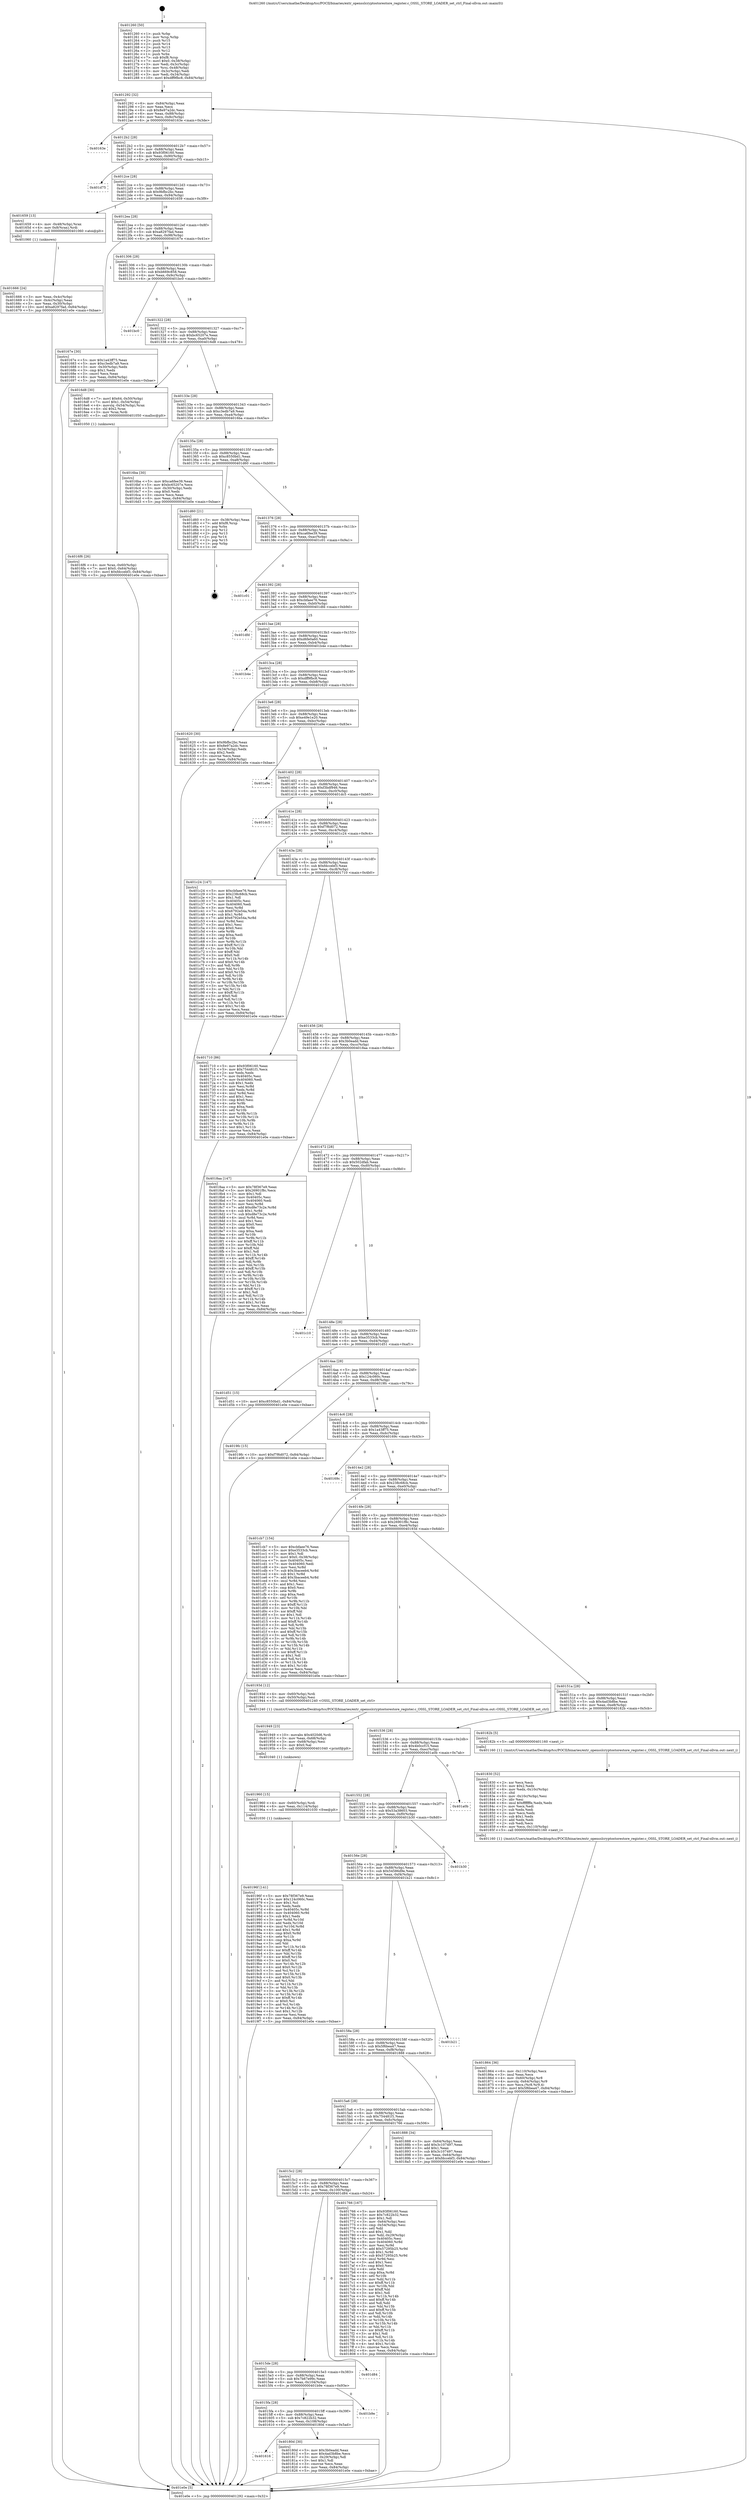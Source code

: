digraph "0x401260" {
  label = "0x401260 (/mnt/c/Users/mathe/Desktop/tcc/POCII/binaries/extr_opensslcryptostorestore_register.c_OSSL_STORE_LOADER_set_ctrl_Final-ollvm.out::main(0))"
  labelloc = "t"
  node[shape=record]

  Entry [label="",width=0.3,height=0.3,shape=circle,fillcolor=black,style=filled]
  "0x401292" [label="{
     0x401292 [32]\l
     | [instrs]\l
     &nbsp;&nbsp;0x401292 \<+6\>: mov -0x84(%rbp),%eax\l
     &nbsp;&nbsp;0x401298 \<+2\>: mov %eax,%ecx\l
     &nbsp;&nbsp;0x40129a \<+6\>: sub $0x8e97a2dc,%ecx\l
     &nbsp;&nbsp;0x4012a0 \<+6\>: mov %eax,-0x88(%rbp)\l
     &nbsp;&nbsp;0x4012a6 \<+6\>: mov %ecx,-0x8c(%rbp)\l
     &nbsp;&nbsp;0x4012ac \<+6\>: je 000000000040163e \<main+0x3de\>\l
  }"]
  "0x40163e" [label="{
     0x40163e\l
  }", style=dashed]
  "0x4012b2" [label="{
     0x4012b2 [28]\l
     | [instrs]\l
     &nbsp;&nbsp;0x4012b2 \<+5\>: jmp 00000000004012b7 \<main+0x57\>\l
     &nbsp;&nbsp;0x4012b7 \<+6\>: mov -0x88(%rbp),%eax\l
     &nbsp;&nbsp;0x4012bd \<+5\>: sub $0x93f06160,%eax\l
     &nbsp;&nbsp;0x4012c2 \<+6\>: mov %eax,-0x90(%rbp)\l
     &nbsp;&nbsp;0x4012c8 \<+6\>: je 0000000000401d75 \<main+0xb15\>\l
  }"]
  Exit [label="",width=0.3,height=0.3,shape=circle,fillcolor=black,style=filled,peripheries=2]
  "0x401d75" [label="{
     0x401d75\l
  }", style=dashed]
  "0x4012ce" [label="{
     0x4012ce [28]\l
     | [instrs]\l
     &nbsp;&nbsp;0x4012ce \<+5\>: jmp 00000000004012d3 \<main+0x73\>\l
     &nbsp;&nbsp;0x4012d3 \<+6\>: mov -0x88(%rbp),%eax\l
     &nbsp;&nbsp;0x4012d9 \<+5\>: sub $0x9bfbc2bc,%eax\l
     &nbsp;&nbsp;0x4012de \<+6\>: mov %eax,-0x94(%rbp)\l
     &nbsp;&nbsp;0x4012e4 \<+6\>: je 0000000000401659 \<main+0x3f9\>\l
  }"]
  "0x40196f" [label="{
     0x40196f [141]\l
     | [instrs]\l
     &nbsp;&nbsp;0x40196f \<+5\>: mov $0x78f367e9,%eax\l
     &nbsp;&nbsp;0x401974 \<+5\>: mov $0x124c060c,%esi\l
     &nbsp;&nbsp;0x401979 \<+2\>: mov $0x1,%cl\l
     &nbsp;&nbsp;0x40197b \<+2\>: xor %edx,%edx\l
     &nbsp;&nbsp;0x40197d \<+8\>: mov 0x40405c,%r8d\l
     &nbsp;&nbsp;0x401985 \<+8\>: mov 0x404060,%r9d\l
     &nbsp;&nbsp;0x40198d \<+3\>: sub $0x1,%edx\l
     &nbsp;&nbsp;0x401990 \<+3\>: mov %r8d,%r10d\l
     &nbsp;&nbsp;0x401993 \<+3\>: add %edx,%r10d\l
     &nbsp;&nbsp;0x401996 \<+4\>: imul %r10d,%r8d\l
     &nbsp;&nbsp;0x40199a \<+4\>: and $0x1,%r8d\l
     &nbsp;&nbsp;0x40199e \<+4\>: cmp $0x0,%r8d\l
     &nbsp;&nbsp;0x4019a2 \<+4\>: sete %r11b\l
     &nbsp;&nbsp;0x4019a6 \<+4\>: cmp $0xa,%r9d\l
     &nbsp;&nbsp;0x4019aa \<+3\>: setl %bl\l
     &nbsp;&nbsp;0x4019ad \<+3\>: mov %r11b,%r14b\l
     &nbsp;&nbsp;0x4019b0 \<+4\>: xor $0xff,%r14b\l
     &nbsp;&nbsp;0x4019b4 \<+3\>: mov %bl,%r15b\l
     &nbsp;&nbsp;0x4019b7 \<+4\>: xor $0xff,%r15b\l
     &nbsp;&nbsp;0x4019bb \<+3\>: xor $0x0,%cl\l
     &nbsp;&nbsp;0x4019be \<+3\>: mov %r14b,%r12b\l
     &nbsp;&nbsp;0x4019c1 \<+4\>: and $0x0,%r12b\l
     &nbsp;&nbsp;0x4019c5 \<+3\>: and %cl,%r11b\l
     &nbsp;&nbsp;0x4019c8 \<+3\>: mov %r15b,%r13b\l
     &nbsp;&nbsp;0x4019cb \<+4\>: and $0x0,%r13b\l
     &nbsp;&nbsp;0x4019cf \<+2\>: and %cl,%bl\l
     &nbsp;&nbsp;0x4019d1 \<+3\>: or %r11b,%r12b\l
     &nbsp;&nbsp;0x4019d4 \<+3\>: or %bl,%r13b\l
     &nbsp;&nbsp;0x4019d7 \<+3\>: xor %r13b,%r12b\l
     &nbsp;&nbsp;0x4019da \<+3\>: or %r15b,%r14b\l
     &nbsp;&nbsp;0x4019dd \<+4\>: xor $0xff,%r14b\l
     &nbsp;&nbsp;0x4019e1 \<+3\>: or $0x0,%cl\l
     &nbsp;&nbsp;0x4019e4 \<+3\>: and %cl,%r14b\l
     &nbsp;&nbsp;0x4019e7 \<+3\>: or %r14b,%r12b\l
     &nbsp;&nbsp;0x4019ea \<+4\>: test $0x1,%r12b\l
     &nbsp;&nbsp;0x4019ee \<+3\>: cmovne %esi,%eax\l
     &nbsp;&nbsp;0x4019f1 \<+6\>: mov %eax,-0x84(%rbp)\l
     &nbsp;&nbsp;0x4019f7 \<+5\>: jmp 0000000000401e0e \<main+0xbae\>\l
  }"]
  "0x401659" [label="{
     0x401659 [13]\l
     | [instrs]\l
     &nbsp;&nbsp;0x401659 \<+4\>: mov -0x48(%rbp),%rax\l
     &nbsp;&nbsp;0x40165d \<+4\>: mov 0x8(%rax),%rdi\l
     &nbsp;&nbsp;0x401661 \<+5\>: call 0000000000401060 \<atoi@plt\>\l
     | [calls]\l
     &nbsp;&nbsp;0x401060 \{1\} (unknown)\l
  }"]
  "0x4012ea" [label="{
     0x4012ea [28]\l
     | [instrs]\l
     &nbsp;&nbsp;0x4012ea \<+5\>: jmp 00000000004012ef \<main+0x8f\>\l
     &nbsp;&nbsp;0x4012ef \<+6\>: mov -0x88(%rbp),%eax\l
     &nbsp;&nbsp;0x4012f5 \<+5\>: sub $0xa8297fad,%eax\l
     &nbsp;&nbsp;0x4012fa \<+6\>: mov %eax,-0x98(%rbp)\l
     &nbsp;&nbsp;0x401300 \<+6\>: je 000000000040167e \<main+0x41e\>\l
  }"]
  "0x401960" [label="{
     0x401960 [15]\l
     | [instrs]\l
     &nbsp;&nbsp;0x401960 \<+4\>: mov -0x60(%rbp),%rdi\l
     &nbsp;&nbsp;0x401964 \<+6\>: mov %eax,-0x114(%rbp)\l
     &nbsp;&nbsp;0x40196a \<+5\>: call 0000000000401030 \<free@plt\>\l
     | [calls]\l
     &nbsp;&nbsp;0x401030 \{1\} (unknown)\l
  }"]
  "0x40167e" [label="{
     0x40167e [30]\l
     | [instrs]\l
     &nbsp;&nbsp;0x40167e \<+5\>: mov $0x1a43ff75,%eax\l
     &nbsp;&nbsp;0x401683 \<+5\>: mov $0xc3edb7a9,%ecx\l
     &nbsp;&nbsp;0x401688 \<+3\>: mov -0x30(%rbp),%edx\l
     &nbsp;&nbsp;0x40168b \<+3\>: cmp $0x1,%edx\l
     &nbsp;&nbsp;0x40168e \<+3\>: cmovl %ecx,%eax\l
     &nbsp;&nbsp;0x401691 \<+6\>: mov %eax,-0x84(%rbp)\l
     &nbsp;&nbsp;0x401697 \<+5\>: jmp 0000000000401e0e \<main+0xbae\>\l
  }"]
  "0x401306" [label="{
     0x401306 [28]\l
     | [instrs]\l
     &nbsp;&nbsp;0x401306 \<+5\>: jmp 000000000040130b \<main+0xab\>\l
     &nbsp;&nbsp;0x40130b \<+6\>: mov -0x88(%rbp),%eax\l
     &nbsp;&nbsp;0x401311 \<+5\>: sub $0xb669c858,%eax\l
     &nbsp;&nbsp;0x401316 \<+6\>: mov %eax,-0x9c(%rbp)\l
     &nbsp;&nbsp;0x40131c \<+6\>: je 0000000000401bc0 \<main+0x960\>\l
  }"]
  "0x401949" [label="{
     0x401949 [23]\l
     | [instrs]\l
     &nbsp;&nbsp;0x401949 \<+10\>: movabs $0x4020d6,%rdi\l
     &nbsp;&nbsp;0x401953 \<+3\>: mov %eax,-0x68(%rbp)\l
     &nbsp;&nbsp;0x401956 \<+3\>: mov -0x68(%rbp),%esi\l
     &nbsp;&nbsp;0x401959 \<+2\>: mov $0x0,%al\l
     &nbsp;&nbsp;0x40195b \<+5\>: call 0000000000401040 \<printf@plt\>\l
     | [calls]\l
     &nbsp;&nbsp;0x401040 \{1\} (unknown)\l
  }"]
  "0x401bc0" [label="{
     0x401bc0\l
  }", style=dashed]
  "0x401322" [label="{
     0x401322 [28]\l
     | [instrs]\l
     &nbsp;&nbsp;0x401322 \<+5\>: jmp 0000000000401327 \<main+0xc7\>\l
     &nbsp;&nbsp;0x401327 \<+6\>: mov -0x88(%rbp),%eax\l
     &nbsp;&nbsp;0x40132d \<+5\>: sub $0xbc65207e,%eax\l
     &nbsp;&nbsp;0x401332 \<+6\>: mov %eax,-0xa0(%rbp)\l
     &nbsp;&nbsp;0x401338 \<+6\>: je 00000000004016d8 \<main+0x478\>\l
  }"]
  "0x401864" [label="{
     0x401864 [36]\l
     | [instrs]\l
     &nbsp;&nbsp;0x401864 \<+6\>: mov -0x110(%rbp),%ecx\l
     &nbsp;&nbsp;0x40186a \<+3\>: imul %eax,%ecx\l
     &nbsp;&nbsp;0x40186d \<+4\>: mov -0x60(%rbp),%r8\l
     &nbsp;&nbsp;0x401871 \<+4\>: movslq -0x64(%rbp),%r9\l
     &nbsp;&nbsp;0x401875 \<+4\>: mov %ecx,(%r8,%r9,4)\l
     &nbsp;&nbsp;0x401879 \<+10\>: movl $0x5f6bea47,-0x84(%rbp)\l
     &nbsp;&nbsp;0x401883 \<+5\>: jmp 0000000000401e0e \<main+0xbae\>\l
  }"]
  "0x4016d8" [label="{
     0x4016d8 [30]\l
     | [instrs]\l
     &nbsp;&nbsp;0x4016d8 \<+7\>: movl $0x64,-0x50(%rbp)\l
     &nbsp;&nbsp;0x4016df \<+7\>: movl $0x1,-0x54(%rbp)\l
     &nbsp;&nbsp;0x4016e6 \<+4\>: movslq -0x54(%rbp),%rax\l
     &nbsp;&nbsp;0x4016ea \<+4\>: shl $0x2,%rax\l
     &nbsp;&nbsp;0x4016ee \<+3\>: mov %rax,%rdi\l
     &nbsp;&nbsp;0x4016f1 \<+5\>: call 0000000000401050 \<malloc@plt\>\l
     | [calls]\l
     &nbsp;&nbsp;0x401050 \{1\} (unknown)\l
  }"]
  "0x40133e" [label="{
     0x40133e [28]\l
     | [instrs]\l
     &nbsp;&nbsp;0x40133e \<+5\>: jmp 0000000000401343 \<main+0xe3\>\l
     &nbsp;&nbsp;0x401343 \<+6\>: mov -0x88(%rbp),%eax\l
     &nbsp;&nbsp;0x401349 \<+5\>: sub $0xc3edb7a9,%eax\l
     &nbsp;&nbsp;0x40134e \<+6\>: mov %eax,-0xa4(%rbp)\l
     &nbsp;&nbsp;0x401354 \<+6\>: je 00000000004016ba \<main+0x45a\>\l
  }"]
  "0x401830" [label="{
     0x401830 [52]\l
     | [instrs]\l
     &nbsp;&nbsp;0x401830 \<+2\>: xor %ecx,%ecx\l
     &nbsp;&nbsp;0x401832 \<+5\>: mov $0x2,%edx\l
     &nbsp;&nbsp;0x401837 \<+6\>: mov %edx,-0x10c(%rbp)\l
     &nbsp;&nbsp;0x40183d \<+1\>: cltd\l
     &nbsp;&nbsp;0x40183e \<+6\>: mov -0x10c(%rbp),%esi\l
     &nbsp;&nbsp;0x401844 \<+2\>: idiv %esi\l
     &nbsp;&nbsp;0x401846 \<+6\>: imul $0xfffffffe,%edx,%edx\l
     &nbsp;&nbsp;0x40184c \<+2\>: mov %ecx,%edi\l
     &nbsp;&nbsp;0x40184e \<+2\>: sub %edx,%edi\l
     &nbsp;&nbsp;0x401850 \<+2\>: mov %ecx,%edx\l
     &nbsp;&nbsp;0x401852 \<+3\>: sub $0x1,%edx\l
     &nbsp;&nbsp;0x401855 \<+2\>: add %edx,%edi\l
     &nbsp;&nbsp;0x401857 \<+2\>: sub %edi,%ecx\l
     &nbsp;&nbsp;0x401859 \<+6\>: mov %ecx,-0x110(%rbp)\l
     &nbsp;&nbsp;0x40185f \<+5\>: call 0000000000401160 \<next_i\>\l
     | [calls]\l
     &nbsp;&nbsp;0x401160 \{1\} (/mnt/c/Users/mathe/Desktop/tcc/POCII/binaries/extr_opensslcryptostorestore_register.c_OSSL_STORE_LOADER_set_ctrl_Final-ollvm.out::next_i)\l
  }"]
  "0x4016ba" [label="{
     0x4016ba [30]\l
     | [instrs]\l
     &nbsp;&nbsp;0x4016ba \<+5\>: mov $0xca6fee39,%eax\l
     &nbsp;&nbsp;0x4016bf \<+5\>: mov $0xbc65207e,%ecx\l
     &nbsp;&nbsp;0x4016c4 \<+3\>: mov -0x30(%rbp),%edx\l
     &nbsp;&nbsp;0x4016c7 \<+3\>: cmp $0x0,%edx\l
     &nbsp;&nbsp;0x4016ca \<+3\>: cmove %ecx,%eax\l
     &nbsp;&nbsp;0x4016cd \<+6\>: mov %eax,-0x84(%rbp)\l
     &nbsp;&nbsp;0x4016d3 \<+5\>: jmp 0000000000401e0e \<main+0xbae\>\l
  }"]
  "0x40135a" [label="{
     0x40135a [28]\l
     | [instrs]\l
     &nbsp;&nbsp;0x40135a \<+5\>: jmp 000000000040135f \<main+0xff\>\l
     &nbsp;&nbsp;0x40135f \<+6\>: mov -0x88(%rbp),%eax\l
     &nbsp;&nbsp;0x401365 \<+5\>: sub $0xc8550bd1,%eax\l
     &nbsp;&nbsp;0x40136a \<+6\>: mov %eax,-0xa8(%rbp)\l
     &nbsp;&nbsp;0x401370 \<+6\>: je 0000000000401d60 \<main+0xb00\>\l
  }"]
  "0x401616" [label="{
     0x401616\l
  }", style=dashed]
  "0x401d60" [label="{
     0x401d60 [21]\l
     | [instrs]\l
     &nbsp;&nbsp;0x401d60 \<+3\>: mov -0x38(%rbp),%eax\l
     &nbsp;&nbsp;0x401d63 \<+7\>: add $0xf8,%rsp\l
     &nbsp;&nbsp;0x401d6a \<+1\>: pop %rbx\l
     &nbsp;&nbsp;0x401d6b \<+2\>: pop %r12\l
     &nbsp;&nbsp;0x401d6d \<+2\>: pop %r13\l
     &nbsp;&nbsp;0x401d6f \<+2\>: pop %r14\l
     &nbsp;&nbsp;0x401d71 \<+2\>: pop %r15\l
     &nbsp;&nbsp;0x401d73 \<+1\>: pop %rbp\l
     &nbsp;&nbsp;0x401d74 \<+1\>: ret\l
  }"]
  "0x401376" [label="{
     0x401376 [28]\l
     | [instrs]\l
     &nbsp;&nbsp;0x401376 \<+5\>: jmp 000000000040137b \<main+0x11b\>\l
     &nbsp;&nbsp;0x40137b \<+6\>: mov -0x88(%rbp),%eax\l
     &nbsp;&nbsp;0x401381 \<+5\>: sub $0xca6fee39,%eax\l
     &nbsp;&nbsp;0x401386 \<+6\>: mov %eax,-0xac(%rbp)\l
     &nbsp;&nbsp;0x40138c \<+6\>: je 0000000000401c01 \<main+0x9a1\>\l
  }"]
  "0x40180d" [label="{
     0x40180d [30]\l
     | [instrs]\l
     &nbsp;&nbsp;0x40180d \<+5\>: mov $0x3b0eadd,%eax\l
     &nbsp;&nbsp;0x401812 \<+5\>: mov $0x4ad3b8be,%ecx\l
     &nbsp;&nbsp;0x401817 \<+3\>: mov -0x29(%rbp),%dl\l
     &nbsp;&nbsp;0x40181a \<+3\>: test $0x1,%dl\l
     &nbsp;&nbsp;0x40181d \<+3\>: cmovne %ecx,%eax\l
     &nbsp;&nbsp;0x401820 \<+6\>: mov %eax,-0x84(%rbp)\l
     &nbsp;&nbsp;0x401826 \<+5\>: jmp 0000000000401e0e \<main+0xbae\>\l
  }"]
  "0x401c01" [label="{
     0x401c01\l
  }", style=dashed]
  "0x401392" [label="{
     0x401392 [28]\l
     | [instrs]\l
     &nbsp;&nbsp;0x401392 \<+5\>: jmp 0000000000401397 \<main+0x137\>\l
     &nbsp;&nbsp;0x401397 \<+6\>: mov -0x88(%rbp),%eax\l
     &nbsp;&nbsp;0x40139d \<+5\>: sub $0xcbfaee76,%eax\l
     &nbsp;&nbsp;0x4013a2 \<+6\>: mov %eax,-0xb0(%rbp)\l
     &nbsp;&nbsp;0x4013a8 \<+6\>: je 0000000000401dfd \<main+0xb9d\>\l
  }"]
  "0x4015fa" [label="{
     0x4015fa [28]\l
     | [instrs]\l
     &nbsp;&nbsp;0x4015fa \<+5\>: jmp 00000000004015ff \<main+0x39f\>\l
     &nbsp;&nbsp;0x4015ff \<+6\>: mov -0x88(%rbp),%eax\l
     &nbsp;&nbsp;0x401605 \<+5\>: sub $0x7c822b32,%eax\l
     &nbsp;&nbsp;0x40160a \<+6\>: mov %eax,-0x108(%rbp)\l
     &nbsp;&nbsp;0x401610 \<+6\>: je 000000000040180d \<main+0x5ad\>\l
  }"]
  "0x401dfd" [label="{
     0x401dfd\l
  }", style=dashed]
  "0x4013ae" [label="{
     0x4013ae [28]\l
     | [instrs]\l
     &nbsp;&nbsp;0x4013ae \<+5\>: jmp 00000000004013b3 \<main+0x153\>\l
     &nbsp;&nbsp;0x4013b3 \<+6\>: mov -0x88(%rbp),%eax\l
     &nbsp;&nbsp;0x4013b9 \<+5\>: sub $0xd6fe0a60,%eax\l
     &nbsp;&nbsp;0x4013be \<+6\>: mov %eax,-0xb4(%rbp)\l
     &nbsp;&nbsp;0x4013c4 \<+6\>: je 0000000000401b4e \<main+0x8ee\>\l
  }"]
  "0x401b9e" [label="{
     0x401b9e\l
  }", style=dashed]
  "0x401b4e" [label="{
     0x401b4e\l
  }", style=dashed]
  "0x4013ca" [label="{
     0x4013ca [28]\l
     | [instrs]\l
     &nbsp;&nbsp;0x4013ca \<+5\>: jmp 00000000004013cf \<main+0x16f\>\l
     &nbsp;&nbsp;0x4013cf \<+6\>: mov -0x88(%rbp),%eax\l
     &nbsp;&nbsp;0x4013d5 \<+5\>: sub $0xdff9fbc8,%eax\l
     &nbsp;&nbsp;0x4013da \<+6\>: mov %eax,-0xb8(%rbp)\l
     &nbsp;&nbsp;0x4013e0 \<+6\>: je 0000000000401620 \<main+0x3c0\>\l
  }"]
  "0x4015de" [label="{
     0x4015de [28]\l
     | [instrs]\l
     &nbsp;&nbsp;0x4015de \<+5\>: jmp 00000000004015e3 \<main+0x383\>\l
     &nbsp;&nbsp;0x4015e3 \<+6\>: mov -0x88(%rbp),%eax\l
     &nbsp;&nbsp;0x4015e9 \<+5\>: sub $0x7b67e99c,%eax\l
     &nbsp;&nbsp;0x4015ee \<+6\>: mov %eax,-0x104(%rbp)\l
     &nbsp;&nbsp;0x4015f4 \<+6\>: je 0000000000401b9e \<main+0x93e\>\l
  }"]
  "0x401620" [label="{
     0x401620 [30]\l
     | [instrs]\l
     &nbsp;&nbsp;0x401620 \<+5\>: mov $0x9bfbc2bc,%eax\l
     &nbsp;&nbsp;0x401625 \<+5\>: mov $0x8e97a2dc,%ecx\l
     &nbsp;&nbsp;0x40162a \<+3\>: mov -0x34(%rbp),%edx\l
     &nbsp;&nbsp;0x40162d \<+3\>: cmp $0x2,%edx\l
     &nbsp;&nbsp;0x401630 \<+3\>: cmovne %ecx,%eax\l
     &nbsp;&nbsp;0x401633 \<+6\>: mov %eax,-0x84(%rbp)\l
     &nbsp;&nbsp;0x401639 \<+5\>: jmp 0000000000401e0e \<main+0xbae\>\l
  }"]
  "0x4013e6" [label="{
     0x4013e6 [28]\l
     | [instrs]\l
     &nbsp;&nbsp;0x4013e6 \<+5\>: jmp 00000000004013eb \<main+0x18b\>\l
     &nbsp;&nbsp;0x4013eb \<+6\>: mov -0x88(%rbp),%eax\l
     &nbsp;&nbsp;0x4013f1 \<+5\>: sub $0xe49e1e20,%eax\l
     &nbsp;&nbsp;0x4013f6 \<+6\>: mov %eax,-0xbc(%rbp)\l
     &nbsp;&nbsp;0x4013fc \<+6\>: je 0000000000401a9e \<main+0x83e\>\l
  }"]
  "0x401e0e" [label="{
     0x401e0e [5]\l
     | [instrs]\l
     &nbsp;&nbsp;0x401e0e \<+5\>: jmp 0000000000401292 \<main+0x32\>\l
  }"]
  "0x401260" [label="{
     0x401260 [50]\l
     | [instrs]\l
     &nbsp;&nbsp;0x401260 \<+1\>: push %rbp\l
     &nbsp;&nbsp;0x401261 \<+3\>: mov %rsp,%rbp\l
     &nbsp;&nbsp;0x401264 \<+2\>: push %r15\l
     &nbsp;&nbsp;0x401266 \<+2\>: push %r14\l
     &nbsp;&nbsp;0x401268 \<+2\>: push %r13\l
     &nbsp;&nbsp;0x40126a \<+2\>: push %r12\l
     &nbsp;&nbsp;0x40126c \<+1\>: push %rbx\l
     &nbsp;&nbsp;0x40126d \<+7\>: sub $0xf8,%rsp\l
     &nbsp;&nbsp;0x401274 \<+7\>: movl $0x0,-0x38(%rbp)\l
     &nbsp;&nbsp;0x40127b \<+3\>: mov %edi,-0x3c(%rbp)\l
     &nbsp;&nbsp;0x40127e \<+4\>: mov %rsi,-0x48(%rbp)\l
     &nbsp;&nbsp;0x401282 \<+3\>: mov -0x3c(%rbp),%edi\l
     &nbsp;&nbsp;0x401285 \<+3\>: mov %edi,-0x34(%rbp)\l
     &nbsp;&nbsp;0x401288 \<+10\>: movl $0xdff9fbc8,-0x84(%rbp)\l
  }"]
  "0x401666" [label="{
     0x401666 [24]\l
     | [instrs]\l
     &nbsp;&nbsp;0x401666 \<+3\>: mov %eax,-0x4c(%rbp)\l
     &nbsp;&nbsp;0x401669 \<+3\>: mov -0x4c(%rbp),%eax\l
     &nbsp;&nbsp;0x40166c \<+3\>: mov %eax,-0x30(%rbp)\l
     &nbsp;&nbsp;0x40166f \<+10\>: movl $0xa8297fad,-0x84(%rbp)\l
     &nbsp;&nbsp;0x401679 \<+5\>: jmp 0000000000401e0e \<main+0xbae\>\l
  }"]
  "0x4016f6" [label="{
     0x4016f6 [26]\l
     | [instrs]\l
     &nbsp;&nbsp;0x4016f6 \<+4\>: mov %rax,-0x60(%rbp)\l
     &nbsp;&nbsp;0x4016fa \<+7\>: movl $0x0,-0x64(%rbp)\l
     &nbsp;&nbsp;0x401701 \<+10\>: movl $0xfdccebf3,-0x84(%rbp)\l
     &nbsp;&nbsp;0x40170b \<+5\>: jmp 0000000000401e0e \<main+0xbae\>\l
  }"]
  "0x401d84" [label="{
     0x401d84\l
  }", style=dashed]
  "0x401a9e" [label="{
     0x401a9e\l
  }", style=dashed]
  "0x401402" [label="{
     0x401402 [28]\l
     | [instrs]\l
     &nbsp;&nbsp;0x401402 \<+5\>: jmp 0000000000401407 \<main+0x1a7\>\l
     &nbsp;&nbsp;0x401407 \<+6\>: mov -0x88(%rbp),%eax\l
     &nbsp;&nbsp;0x40140d \<+5\>: sub $0xf3bdf946,%eax\l
     &nbsp;&nbsp;0x401412 \<+6\>: mov %eax,-0xc0(%rbp)\l
     &nbsp;&nbsp;0x401418 \<+6\>: je 0000000000401dc5 \<main+0xb65\>\l
  }"]
  "0x4015c2" [label="{
     0x4015c2 [28]\l
     | [instrs]\l
     &nbsp;&nbsp;0x4015c2 \<+5\>: jmp 00000000004015c7 \<main+0x367\>\l
     &nbsp;&nbsp;0x4015c7 \<+6\>: mov -0x88(%rbp),%eax\l
     &nbsp;&nbsp;0x4015cd \<+5\>: sub $0x78f367e9,%eax\l
     &nbsp;&nbsp;0x4015d2 \<+6\>: mov %eax,-0x100(%rbp)\l
     &nbsp;&nbsp;0x4015d8 \<+6\>: je 0000000000401d84 \<main+0xb24\>\l
  }"]
  "0x401dc5" [label="{
     0x401dc5\l
  }", style=dashed]
  "0x40141e" [label="{
     0x40141e [28]\l
     | [instrs]\l
     &nbsp;&nbsp;0x40141e \<+5\>: jmp 0000000000401423 \<main+0x1c3\>\l
     &nbsp;&nbsp;0x401423 \<+6\>: mov -0x88(%rbp),%eax\l
     &nbsp;&nbsp;0x401429 \<+5\>: sub $0xf7f6d072,%eax\l
     &nbsp;&nbsp;0x40142e \<+6\>: mov %eax,-0xc4(%rbp)\l
     &nbsp;&nbsp;0x401434 \<+6\>: je 0000000000401c24 \<main+0x9c4\>\l
  }"]
  "0x401766" [label="{
     0x401766 [167]\l
     | [instrs]\l
     &nbsp;&nbsp;0x401766 \<+5\>: mov $0x93f06160,%eax\l
     &nbsp;&nbsp;0x40176b \<+5\>: mov $0x7c822b32,%ecx\l
     &nbsp;&nbsp;0x401770 \<+2\>: mov $0x1,%dl\l
     &nbsp;&nbsp;0x401772 \<+3\>: mov -0x64(%rbp),%esi\l
     &nbsp;&nbsp;0x401775 \<+3\>: cmp -0x54(%rbp),%esi\l
     &nbsp;&nbsp;0x401778 \<+4\>: setl %dil\l
     &nbsp;&nbsp;0x40177c \<+4\>: and $0x1,%dil\l
     &nbsp;&nbsp;0x401780 \<+4\>: mov %dil,-0x29(%rbp)\l
     &nbsp;&nbsp;0x401784 \<+7\>: mov 0x40405c,%esi\l
     &nbsp;&nbsp;0x40178b \<+8\>: mov 0x404060,%r8d\l
     &nbsp;&nbsp;0x401793 \<+3\>: mov %esi,%r9d\l
     &nbsp;&nbsp;0x401796 \<+7\>: add $0x57295b25,%r9d\l
     &nbsp;&nbsp;0x40179d \<+4\>: sub $0x1,%r9d\l
     &nbsp;&nbsp;0x4017a1 \<+7\>: sub $0x57295b25,%r9d\l
     &nbsp;&nbsp;0x4017a8 \<+4\>: imul %r9d,%esi\l
     &nbsp;&nbsp;0x4017ac \<+3\>: and $0x1,%esi\l
     &nbsp;&nbsp;0x4017af \<+3\>: cmp $0x0,%esi\l
     &nbsp;&nbsp;0x4017b2 \<+4\>: sete %dil\l
     &nbsp;&nbsp;0x4017b6 \<+4\>: cmp $0xa,%r8d\l
     &nbsp;&nbsp;0x4017ba \<+4\>: setl %r10b\l
     &nbsp;&nbsp;0x4017be \<+3\>: mov %dil,%r11b\l
     &nbsp;&nbsp;0x4017c1 \<+4\>: xor $0xff,%r11b\l
     &nbsp;&nbsp;0x4017c5 \<+3\>: mov %r10b,%bl\l
     &nbsp;&nbsp;0x4017c8 \<+3\>: xor $0xff,%bl\l
     &nbsp;&nbsp;0x4017cb \<+3\>: xor $0x1,%dl\l
     &nbsp;&nbsp;0x4017ce \<+3\>: mov %r11b,%r14b\l
     &nbsp;&nbsp;0x4017d1 \<+4\>: and $0xff,%r14b\l
     &nbsp;&nbsp;0x4017d5 \<+3\>: and %dl,%dil\l
     &nbsp;&nbsp;0x4017d8 \<+3\>: mov %bl,%r15b\l
     &nbsp;&nbsp;0x4017db \<+4\>: and $0xff,%r15b\l
     &nbsp;&nbsp;0x4017df \<+3\>: and %dl,%r10b\l
     &nbsp;&nbsp;0x4017e2 \<+3\>: or %dil,%r14b\l
     &nbsp;&nbsp;0x4017e5 \<+3\>: or %r10b,%r15b\l
     &nbsp;&nbsp;0x4017e8 \<+3\>: xor %r15b,%r14b\l
     &nbsp;&nbsp;0x4017eb \<+3\>: or %bl,%r11b\l
     &nbsp;&nbsp;0x4017ee \<+4\>: xor $0xff,%r11b\l
     &nbsp;&nbsp;0x4017f2 \<+3\>: or $0x1,%dl\l
     &nbsp;&nbsp;0x4017f5 \<+3\>: and %dl,%r11b\l
     &nbsp;&nbsp;0x4017f8 \<+3\>: or %r11b,%r14b\l
     &nbsp;&nbsp;0x4017fb \<+4\>: test $0x1,%r14b\l
     &nbsp;&nbsp;0x4017ff \<+3\>: cmovne %ecx,%eax\l
     &nbsp;&nbsp;0x401802 \<+6\>: mov %eax,-0x84(%rbp)\l
     &nbsp;&nbsp;0x401808 \<+5\>: jmp 0000000000401e0e \<main+0xbae\>\l
  }"]
  "0x401c24" [label="{
     0x401c24 [147]\l
     | [instrs]\l
     &nbsp;&nbsp;0x401c24 \<+5\>: mov $0xcbfaee76,%eax\l
     &nbsp;&nbsp;0x401c29 \<+5\>: mov $0x238c68cb,%ecx\l
     &nbsp;&nbsp;0x401c2e \<+2\>: mov $0x1,%dl\l
     &nbsp;&nbsp;0x401c30 \<+7\>: mov 0x40405c,%esi\l
     &nbsp;&nbsp;0x401c37 \<+7\>: mov 0x404060,%edi\l
     &nbsp;&nbsp;0x401c3e \<+3\>: mov %esi,%r8d\l
     &nbsp;&nbsp;0x401c41 \<+7\>: sub $0x6792e54a,%r8d\l
     &nbsp;&nbsp;0x401c48 \<+4\>: sub $0x1,%r8d\l
     &nbsp;&nbsp;0x401c4c \<+7\>: add $0x6792e54a,%r8d\l
     &nbsp;&nbsp;0x401c53 \<+4\>: imul %r8d,%esi\l
     &nbsp;&nbsp;0x401c57 \<+3\>: and $0x1,%esi\l
     &nbsp;&nbsp;0x401c5a \<+3\>: cmp $0x0,%esi\l
     &nbsp;&nbsp;0x401c5d \<+4\>: sete %r9b\l
     &nbsp;&nbsp;0x401c61 \<+3\>: cmp $0xa,%edi\l
     &nbsp;&nbsp;0x401c64 \<+4\>: setl %r10b\l
     &nbsp;&nbsp;0x401c68 \<+3\>: mov %r9b,%r11b\l
     &nbsp;&nbsp;0x401c6b \<+4\>: xor $0xff,%r11b\l
     &nbsp;&nbsp;0x401c6f \<+3\>: mov %r10b,%bl\l
     &nbsp;&nbsp;0x401c72 \<+3\>: xor $0xff,%bl\l
     &nbsp;&nbsp;0x401c75 \<+3\>: xor $0x0,%dl\l
     &nbsp;&nbsp;0x401c78 \<+3\>: mov %r11b,%r14b\l
     &nbsp;&nbsp;0x401c7b \<+4\>: and $0x0,%r14b\l
     &nbsp;&nbsp;0x401c7f \<+3\>: and %dl,%r9b\l
     &nbsp;&nbsp;0x401c82 \<+3\>: mov %bl,%r15b\l
     &nbsp;&nbsp;0x401c85 \<+4\>: and $0x0,%r15b\l
     &nbsp;&nbsp;0x401c89 \<+3\>: and %dl,%r10b\l
     &nbsp;&nbsp;0x401c8c \<+3\>: or %r9b,%r14b\l
     &nbsp;&nbsp;0x401c8f \<+3\>: or %r10b,%r15b\l
     &nbsp;&nbsp;0x401c92 \<+3\>: xor %r15b,%r14b\l
     &nbsp;&nbsp;0x401c95 \<+3\>: or %bl,%r11b\l
     &nbsp;&nbsp;0x401c98 \<+4\>: xor $0xff,%r11b\l
     &nbsp;&nbsp;0x401c9c \<+3\>: or $0x0,%dl\l
     &nbsp;&nbsp;0x401c9f \<+3\>: and %dl,%r11b\l
     &nbsp;&nbsp;0x401ca2 \<+3\>: or %r11b,%r14b\l
     &nbsp;&nbsp;0x401ca5 \<+4\>: test $0x1,%r14b\l
     &nbsp;&nbsp;0x401ca9 \<+3\>: cmovne %ecx,%eax\l
     &nbsp;&nbsp;0x401cac \<+6\>: mov %eax,-0x84(%rbp)\l
     &nbsp;&nbsp;0x401cb2 \<+5\>: jmp 0000000000401e0e \<main+0xbae\>\l
  }"]
  "0x40143a" [label="{
     0x40143a [28]\l
     | [instrs]\l
     &nbsp;&nbsp;0x40143a \<+5\>: jmp 000000000040143f \<main+0x1df\>\l
     &nbsp;&nbsp;0x40143f \<+6\>: mov -0x88(%rbp),%eax\l
     &nbsp;&nbsp;0x401445 \<+5\>: sub $0xfdccebf3,%eax\l
     &nbsp;&nbsp;0x40144a \<+6\>: mov %eax,-0xc8(%rbp)\l
     &nbsp;&nbsp;0x401450 \<+6\>: je 0000000000401710 \<main+0x4b0\>\l
  }"]
  "0x4015a6" [label="{
     0x4015a6 [28]\l
     | [instrs]\l
     &nbsp;&nbsp;0x4015a6 \<+5\>: jmp 00000000004015ab \<main+0x34b\>\l
     &nbsp;&nbsp;0x4015ab \<+6\>: mov -0x88(%rbp),%eax\l
     &nbsp;&nbsp;0x4015b1 \<+5\>: sub $0x754481f1,%eax\l
     &nbsp;&nbsp;0x4015b6 \<+6\>: mov %eax,-0xfc(%rbp)\l
     &nbsp;&nbsp;0x4015bc \<+6\>: je 0000000000401766 \<main+0x506\>\l
  }"]
  "0x401710" [label="{
     0x401710 [86]\l
     | [instrs]\l
     &nbsp;&nbsp;0x401710 \<+5\>: mov $0x93f06160,%eax\l
     &nbsp;&nbsp;0x401715 \<+5\>: mov $0x754481f1,%ecx\l
     &nbsp;&nbsp;0x40171a \<+2\>: xor %edx,%edx\l
     &nbsp;&nbsp;0x40171c \<+7\>: mov 0x40405c,%esi\l
     &nbsp;&nbsp;0x401723 \<+7\>: mov 0x404060,%edi\l
     &nbsp;&nbsp;0x40172a \<+3\>: sub $0x1,%edx\l
     &nbsp;&nbsp;0x40172d \<+3\>: mov %esi,%r8d\l
     &nbsp;&nbsp;0x401730 \<+3\>: add %edx,%r8d\l
     &nbsp;&nbsp;0x401733 \<+4\>: imul %r8d,%esi\l
     &nbsp;&nbsp;0x401737 \<+3\>: and $0x1,%esi\l
     &nbsp;&nbsp;0x40173a \<+3\>: cmp $0x0,%esi\l
     &nbsp;&nbsp;0x40173d \<+4\>: sete %r9b\l
     &nbsp;&nbsp;0x401741 \<+3\>: cmp $0xa,%edi\l
     &nbsp;&nbsp;0x401744 \<+4\>: setl %r10b\l
     &nbsp;&nbsp;0x401748 \<+3\>: mov %r9b,%r11b\l
     &nbsp;&nbsp;0x40174b \<+3\>: and %r10b,%r11b\l
     &nbsp;&nbsp;0x40174e \<+3\>: xor %r10b,%r9b\l
     &nbsp;&nbsp;0x401751 \<+3\>: or %r9b,%r11b\l
     &nbsp;&nbsp;0x401754 \<+4\>: test $0x1,%r11b\l
     &nbsp;&nbsp;0x401758 \<+3\>: cmovne %ecx,%eax\l
     &nbsp;&nbsp;0x40175b \<+6\>: mov %eax,-0x84(%rbp)\l
     &nbsp;&nbsp;0x401761 \<+5\>: jmp 0000000000401e0e \<main+0xbae\>\l
  }"]
  "0x401456" [label="{
     0x401456 [28]\l
     | [instrs]\l
     &nbsp;&nbsp;0x401456 \<+5\>: jmp 000000000040145b \<main+0x1fb\>\l
     &nbsp;&nbsp;0x40145b \<+6\>: mov -0x88(%rbp),%eax\l
     &nbsp;&nbsp;0x401461 \<+5\>: sub $0x3b0eadd,%eax\l
     &nbsp;&nbsp;0x401466 \<+6\>: mov %eax,-0xcc(%rbp)\l
     &nbsp;&nbsp;0x40146c \<+6\>: je 00000000004018aa \<main+0x64a\>\l
  }"]
  "0x401888" [label="{
     0x401888 [34]\l
     | [instrs]\l
     &nbsp;&nbsp;0x401888 \<+3\>: mov -0x64(%rbp),%eax\l
     &nbsp;&nbsp;0x40188b \<+5\>: add $0x3c107497,%eax\l
     &nbsp;&nbsp;0x401890 \<+3\>: add $0x1,%eax\l
     &nbsp;&nbsp;0x401893 \<+5\>: sub $0x3c107497,%eax\l
     &nbsp;&nbsp;0x401898 \<+3\>: mov %eax,-0x64(%rbp)\l
     &nbsp;&nbsp;0x40189b \<+10\>: movl $0xfdccebf3,-0x84(%rbp)\l
     &nbsp;&nbsp;0x4018a5 \<+5\>: jmp 0000000000401e0e \<main+0xbae\>\l
  }"]
  "0x4018aa" [label="{
     0x4018aa [147]\l
     | [instrs]\l
     &nbsp;&nbsp;0x4018aa \<+5\>: mov $0x78f367e9,%eax\l
     &nbsp;&nbsp;0x4018af \<+5\>: mov $0x26901f8c,%ecx\l
     &nbsp;&nbsp;0x4018b4 \<+2\>: mov $0x1,%dl\l
     &nbsp;&nbsp;0x4018b6 \<+7\>: mov 0x40405c,%esi\l
     &nbsp;&nbsp;0x4018bd \<+7\>: mov 0x404060,%edi\l
     &nbsp;&nbsp;0x4018c4 \<+3\>: mov %esi,%r8d\l
     &nbsp;&nbsp;0x4018c7 \<+7\>: add $0xd8e73c2e,%r8d\l
     &nbsp;&nbsp;0x4018ce \<+4\>: sub $0x1,%r8d\l
     &nbsp;&nbsp;0x4018d2 \<+7\>: sub $0xd8e73c2e,%r8d\l
     &nbsp;&nbsp;0x4018d9 \<+4\>: imul %r8d,%esi\l
     &nbsp;&nbsp;0x4018dd \<+3\>: and $0x1,%esi\l
     &nbsp;&nbsp;0x4018e0 \<+3\>: cmp $0x0,%esi\l
     &nbsp;&nbsp;0x4018e3 \<+4\>: sete %r9b\l
     &nbsp;&nbsp;0x4018e7 \<+3\>: cmp $0xa,%edi\l
     &nbsp;&nbsp;0x4018ea \<+4\>: setl %r10b\l
     &nbsp;&nbsp;0x4018ee \<+3\>: mov %r9b,%r11b\l
     &nbsp;&nbsp;0x4018f1 \<+4\>: xor $0xff,%r11b\l
     &nbsp;&nbsp;0x4018f5 \<+3\>: mov %r10b,%bl\l
     &nbsp;&nbsp;0x4018f8 \<+3\>: xor $0xff,%bl\l
     &nbsp;&nbsp;0x4018fb \<+3\>: xor $0x1,%dl\l
     &nbsp;&nbsp;0x4018fe \<+3\>: mov %r11b,%r14b\l
     &nbsp;&nbsp;0x401901 \<+4\>: and $0xff,%r14b\l
     &nbsp;&nbsp;0x401905 \<+3\>: and %dl,%r9b\l
     &nbsp;&nbsp;0x401908 \<+3\>: mov %bl,%r15b\l
     &nbsp;&nbsp;0x40190b \<+4\>: and $0xff,%r15b\l
     &nbsp;&nbsp;0x40190f \<+3\>: and %dl,%r10b\l
     &nbsp;&nbsp;0x401912 \<+3\>: or %r9b,%r14b\l
     &nbsp;&nbsp;0x401915 \<+3\>: or %r10b,%r15b\l
     &nbsp;&nbsp;0x401918 \<+3\>: xor %r15b,%r14b\l
     &nbsp;&nbsp;0x40191b \<+3\>: or %bl,%r11b\l
     &nbsp;&nbsp;0x40191e \<+4\>: xor $0xff,%r11b\l
     &nbsp;&nbsp;0x401922 \<+3\>: or $0x1,%dl\l
     &nbsp;&nbsp;0x401925 \<+3\>: and %dl,%r11b\l
     &nbsp;&nbsp;0x401928 \<+3\>: or %r11b,%r14b\l
     &nbsp;&nbsp;0x40192b \<+4\>: test $0x1,%r14b\l
     &nbsp;&nbsp;0x40192f \<+3\>: cmovne %ecx,%eax\l
     &nbsp;&nbsp;0x401932 \<+6\>: mov %eax,-0x84(%rbp)\l
     &nbsp;&nbsp;0x401938 \<+5\>: jmp 0000000000401e0e \<main+0xbae\>\l
  }"]
  "0x401472" [label="{
     0x401472 [28]\l
     | [instrs]\l
     &nbsp;&nbsp;0x401472 \<+5\>: jmp 0000000000401477 \<main+0x217\>\l
     &nbsp;&nbsp;0x401477 \<+6\>: mov -0x88(%rbp),%eax\l
     &nbsp;&nbsp;0x40147d \<+5\>: sub $0x502dfab,%eax\l
     &nbsp;&nbsp;0x401482 \<+6\>: mov %eax,-0xd0(%rbp)\l
     &nbsp;&nbsp;0x401488 \<+6\>: je 0000000000401c10 \<main+0x9b0\>\l
  }"]
  "0x40158a" [label="{
     0x40158a [28]\l
     | [instrs]\l
     &nbsp;&nbsp;0x40158a \<+5\>: jmp 000000000040158f \<main+0x32f\>\l
     &nbsp;&nbsp;0x40158f \<+6\>: mov -0x88(%rbp),%eax\l
     &nbsp;&nbsp;0x401595 \<+5\>: sub $0x5f6bea47,%eax\l
     &nbsp;&nbsp;0x40159a \<+6\>: mov %eax,-0xf8(%rbp)\l
     &nbsp;&nbsp;0x4015a0 \<+6\>: je 0000000000401888 \<main+0x628\>\l
  }"]
  "0x401c10" [label="{
     0x401c10\l
  }", style=dashed]
  "0x40148e" [label="{
     0x40148e [28]\l
     | [instrs]\l
     &nbsp;&nbsp;0x40148e \<+5\>: jmp 0000000000401493 \<main+0x233\>\l
     &nbsp;&nbsp;0x401493 \<+6\>: mov -0x88(%rbp),%eax\l
     &nbsp;&nbsp;0x401499 \<+5\>: sub $0xe3533cb,%eax\l
     &nbsp;&nbsp;0x40149e \<+6\>: mov %eax,-0xd4(%rbp)\l
     &nbsp;&nbsp;0x4014a4 \<+6\>: je 0000000000401d51 \<main+0xaf1\>\l
  }"]
  "0x401b21" [label="{
     0x401b21\l
  }", style=dashed]
  "0x401d51" [label="{
     0x401d51 [15]\l
     | [instrs]\l
     &nbsp;&nbsp;0x401d51 \<+10\>: movl $0xc8550bd1,-0x84(%rbp)\l
     &nbsp;&nbsp;0x401d5b \<+5\>: jmp 0000000000401e0e \<main+0xbae\>\l
  }"]
  "0x4014aa" [label="{
     0x4014aa [28]\l
     | [instrs]\l
     &nbsp;&nbsp;0x4014aa \<+5\>: jmp 00000000004014af \<main+0x24f\>\l
     &nbsp;&nbsp;0x4014af \<+6\>: mov -0x88(%rbp),%eax\l
     &nbsp;&nbsp;0x4014b5 \<+5\>: sub $0x124c060c,%eax\l
     &nbsp;&nbsp;0x4014ba \<+6\>: mov %eax,-0xd8(%rbp)\l
     &nbsp;&nbsp;0x4014c0 \<+6\>: je 00000000004019fc \<main+0x79c\>\l
  }"]
  "0x40156e" [label="{
     0x40156e [28]\l
     | [instrs]\l
     &nbsp;&nbsp;0x40156e \<+5\>: jmp 0000000000401573 \<main+0x313\>\l
     &nbsp;&nbsp;0x401573 \<+6\>: mov -0x88(%rbp),%eax\l
     &nbsp;&nbsp;0x401579 \<+5\>: sub $0x54586d9e,%eax\l
     &nbsp;&nbsp;0x40157e \<+6\>: mov %eax,-0xf4(%rbp)\l
     &nbsp;&nbsp;0x401584 \<+6\>: je 0000000000401b21 \<main+0x8c1\>\l
  }"]
  "0x4019fc" [label="{
     0x4019fc [15]\l
     | [instrs]\l
     &nbsp;&nbsp;0x4019fc \<+10\>: movl $0xf7f6d072,-0x84(%rbp)\l
     &nbsp;&nbsp;0x401a06 \<+5\>: jmp 0000000000401e0e \<main+0xbae\>\l
  }"]
  "0x4014c6" [label="{
     0x4014c6 [28]\l
     | [instrs]\l
     &nbsp;&nbsp;0x4014c6 \<+5\>: jmp 00000000004014cb \<main+0x26b\>\l
     &nbsp;&nbsp;0x4014cb \<+6\>: mov -0x88(%rbp),%eax\l
     &nbsp;&nbsp;0x4014d1 \<+5\>: sub $0x1a43ff75,%eax\l
     &nbsp;&nbsp;0x4014d6 \<+6\>: mov %eax,-0xdc(%rbp)\l
     &nbsp;&nbsp;0x4014dc \<+6\>: je 000000000040169c \<main+0x43c\>\l
  }"]
  "0x401b30" [label="{
     0x401b30\l
  }", style=dashed]
  "0x40169c" [label="{
     0x40169c\l
  }", style=dashed]
  "0x4014e2" [label="{
     0x4014e2 [28]\l
     | [instrs]\l
     &nbsp;&nbsp;0x4014e2 \<+5\>: jmp 00000000004014e7 \<main+0x287\>\l
     &nbsp;&nbsp;0x4014e7 \<+6\>: mov -0x88(%rbp),%eax\l
     &nbsp;&nbsp;0x4014ed \<+5\>: sub $0x238c68cb,%eax\l
     &nbsp;&nbsp;0x4014f2 \<+6\>: mov %eax,-0xe0(%rbp)\l
     &nbsp;&nbsp;0x4014f8 \<+6\>: je 0000000000401cb7 \<main+0xa57\>\l
  }"]
  "0x401552" [label="{
     0x401552 [28]\l
     | [instrs]\l
     &nbsp;&nbsp;0x401552 \<+5\>: jmp 0000000000401557 \<main+0x2f7\>\l
     &nbsp;&nbsp;0x401557 \<+6\>: mov -0x88(%rbp),%eax\l
     &nbsp;&nbsp;0x40155d \<+5\>: sub $0x53a38603,%eax\l
     &nbsp;&nbsp;0x401562 \<+6\>: mov %eax,-0xf0(%rbp)\l
     &nbsp;&nbsp;0x401568 \<+6\>: je 0000000000401b30 \<main+0x8d0\>\l
  }"]
  "0x401cb7" [label="{
     0x401cb7 [154]\l
     | [instrs]\l
     &nbsp;&nbsp;0x401cb7 \<+5\>: mov $0xcbfaee76,%eax\l
     &nbsp;&nbsp;0x401cbc \<+5\>: mov $0xe3533cb,%ecx\l
     &nbsp;&nbsp;0x401cc1 \<+2\>: mov $0x1,%dl\l
     &nbsp;&nbsp;0x401cc3 \<+7\>: movl $0x0,-0x38(%rbp)\l
     &nbsp;&nbsp;0x401cca \<+7\>: mov 0x40405c,%esi\l
     &nbsp;&nbsp;0x401cd1 \<+7\>: mov 0x404060,%edi\l
     &nbsp;&nbsp;0x401cd8 \<+3\>: mov %esi,%r8d\l
     &nbsp;&nbsp;0x401cdb \<+7\>: sub $0x3baceeb4,%r8d\l
     &nbsp;&nbsp;0x401ce2 \<+4\>: sub $0x1,%r8d\l
     &nbsp;&nbsp;0x401ce6 \<+7\>: add $0x3baceeb4,%r8d\l
     &nbsp;&nbsp;0x401ced \<+4\>: imul %r8d,%esi\l
     &nbsp;&nbsp;0x401cf1 \<+3\>: and $0x1,%esi\l
     &nbsp;&nbsp;0x401cf4 \<+3\>: cmp $0x0,%esi\l
     &nbsp;&nbsp;0x401cf7 \<+4\>: sete %r9b\l
     &nbsp;&nbsp;0x401cfb \<+3\>: cmp $0xa,%edi\l
     &nbsp;&nbsp;0x401cfe \<+4\>: setl %r10b\l
     &nbsp;&nbsp;0x401d02 \<+3\>: mov %r9b,%r11b\l
     &nbsp;&nbsp;0x401d05 \<+4\>: xor $0xff,%r11b\l
     &nbsp;&nbsp;0x401d09 \<+3\>: mov %r10b,%bl\l
     &nbsp;&nbsp;0x401d0c \<+3\>: xor $0xff,%bl\l
     &nbsp;&nbsp;0x401d0f \<+3\>: xor $0x1,%dl\l
     &nbsp;&nbsp;0x401d12 \<+3\>: mov %r11b,%r14b\l
     &nbsp;&nbsp;0x401d15 \<+4\>: and $0xff,%r14b\l
     &nbsp;&nbsp;0x401d19 \<+3\>: and %dl,%r9b\l
     &nbsp;&nbsp;0x401d1c \<+3\>: mov %bl,%r15b\l
     &nbsp;&nbsp;0x401d1f \<+4\>: and $0xff,%r15b\l
     &nbsp;&nbsp;0x401d23 \<+3\>: and %dl,%r10b\l
     &nbsp;&nbsp;0x401d26 \<+3\>: or %r9b,%r14b\l
     &nbsp;&nbsp;0x401d29 \<+3\>: or %r10b,%r15b\l
     &nbsp;&nbsp;0x401d2c \<+3\>: xor %r15b,%r14b\l
     &nbsp;&nbsp;0x401d2f \<+3\>: or %bl,%r11b\l
     &nbsp;&nbsp;0x401d32 \<+4\>: xor $0xff,%r11b\l
     &nbsp;&nbsp;0x401d36 \<+3\>: or $0x1,%dl\l
     &nbsp;&nbsp;0x401d39 \<+3\>: and %dl,%r11b\l
     &nbsp;&nbsp;0x401d3c \<+3\>: or %r11b,%r14b\l
     &nbsp;&nbsp;0x401d3f \<+4\>: test $0x1,%r14b\l
     &nbsp;&nbsp;0x401d43 \<+3\>: cmovne %ecx,%eax\l
     &nbsp;&nbsp;0x401d46 \<+6\>: mov %eax,-0x84(%rbp)\l
     &nbsp;&nbsp;0x401d4c \<+5\>: jmp 0000000000401e0e \<main+0xbae\>\l
  }"]
  "0x4014fe" [label="{
     0x4014fe [28]\l
     | [instrs]\l
     &nbsp;&nbsp;0x4014fe \<+5\>: jmp 0000000000401503 \<main+0x2a3\>\l
     &nbsp;&nbsp;0x401503 \<+6\>: mov -0x88(%rbp),%eax\l
     &nbsp;&nbsp;0x401509 \<+5\>: sub $0x26901f8c,%eax\l
     &nbsp;&nbsp;0x40150e \<+6\>: mov %eax,-0xe4(%rbp)\l
     &nbsp;&nbsp;0x401514 \<+6\>: je 000000000040193d \<main+0x6dd\>\l
  }"]
  "0x401a0b" [label="{
     0x401a0b\l
  }", style=dashed]
  "0x40193d" [label="{
     0x40193d [12]\l
     | [instrs]\l
     &nbsp;&nbsp;0x40193d \<+4\>: mov -0x60(%rbp),%rdi\l
     &nbsp;&nbsp;0x401941 \<+3\>: mov -0x50(%rbp),%esi\l
     &nbsp;&nbsp;0x401944 \<+5\>: call 0000000000401240 \<OSSL_STORE_LOADER_set_ctrl\>\l
     | [calls]\l
     &nbsp;&nbsp;0x401240 \{1\} (/mnt/c/Users/mathe/Desktop/tcc/POCII/binaries/extr_opensslcryptostorestore_register.c_OSSL_STORE_LOADER_set_ctrl_Final-ollvm.out::OSSL_STORE_LOADER_set_ctrl)\l
  }"]
  "0x40151a" [label="{
     0x40151a [28]\l
     | [instrs]\l
     &nbsp;&nbsp;0x40151a \<+5\>: jmp 000000000040151f \<main+0x2bf\>\l
     &nbsp;&nbsp;0x40151f \<+6\>: mov -0x88(%rbp),%eax\l
     &nbsp;&nbsp;0x401525 \<+5\>: sub $0x4ad3b8be,%eax\l
     &nbsp;&nbsp;0x40152a \<+6\>: mov %eax,-0xe8(%rbp)\l
     &nbsp;&nbsp;0x401530 \<+6\>: je 000000000040182b \<main+0x5cb\>\l
  }"]
  "0x401536" [label="{
     0x401536 [28]\l
     | [instrs]\l
     &nbsp;&nbsp;0x401536 \<+5\>: jmp 000000000040153b \<main+0x2db\>\l
     &nbsp;&nbsp;0x40153b \<+6\>: mov -0x88(%rbp),%eax\l
     &nbsp;&nbsp;0x401541 \<+5\>: sub $0x4b0ccf15,%eax\l
     &nbsp;&nbsp;0x401546 \<+6\>: mov %eax,-0xec(%rbp)\l
     &nbsp;&nbsp;0x40154c \<+6\>: je 0000000000401a0b \<main+0x7ab\>\l
  }"]
  "0x40182b" [label="{
     0x40182b [5]\l
     | [instrs]\l
     &nbsp;&nbsp;0x40182b \<+5\>: call 0000000000401160 \<next_i\>\l
     | [calls]\l
     &nbsp;&nbsp;0x401160 \{1\} (/mnt/c/Users/mathe/Desktop/tcc/POCII/binaries/extr_opensslcryptostorestore_register.c_OSSL_STORE_LOADER_set_ctrl_Final-ollvm.out::next_i)\l
  }"]
  Entry -> "0x401260" [label=" 1"]
  "0x401292" -> "0x40163e" [label=" 0"]
  "0x401292" -> "0x4012b2" [label=" 20"]
  "0x401d60" -> Exit [label=" 1"]
  "0x4012b2" -> "0x401d75" [label=" 0"]
  "0x4012b2" -> "0x4012ce" [label=" 20"]
  "0x401d51" -> "0x401e0e" [label=" 1"]
  "0x4012ce" -> "0x401659" [label=" 1"]
  "0x4012ce" -> "0x4012ea" [label=" 19"]
  "0x401cb7" -> "0x401e0e" [label=" 1"]
  "0x4012ea" -> "0x40167e" [label=" 1"]
  "0x4012ea" -> "0x401306" [label=" 18"]
  "0x401c24" -> "0x401e0e" [label=" 1"]
  "0x401306" -> "0x401bc0" [label=" 0"]
  "0x401306" -> "0x401322" [label=" 18"]
  "0x4019fc" -> "0x401e0e" [label=" 1"]
  "0x401322" -> "0x4016d8" [label=" 1"]
  "0x401322" -> "0x40133e" [label=" 17"]
  "0x40196f" -> "0x401e0e" [label=" 1"]
  "0x40133e" -> "0x4016ba" [label=" 1"]
  "0x40133e" -> "0x40135a" [label=" 16"]
  "0x401960" -> "0x40196f" [label=" 1"]
  "0x40135a" -> "0x401d60" [label=" 1"]
  "0x40135a" -> "0x401376" [label=" 15"]
  "0x401949" -> "0x401960" [label=" 1"]
  "0x401376" -> "0x401c01" [label=" 0"]
  "0x401376" -> "0x401392" [label=" 15"]
  "0x40193d" -> "0x401949" [label=" 1"]
  "0x401392" -> "0x401dfd" [label=" 0"]
  "0x401392" -> "0x4013ae" [label=" 15"]
  "0x401888" -> "0x401e0e" [label=" 1"]
  "0x4013ae" -> "0x401b4e" [label=" 0"]
  "0x4013ae" -> "0x4013ca" [label=" 15"]
  "0x401864" -> "0x401e0e" [label=" 1"]
  "0x4013ca" -> "0x401620" [label=" 1"]
  "0x4013ca" -> "0x4013e6" [label=" 14"]
  "0x401620" -> "0x401e0e" [label=" 1"]
  "0x401260" -> "0x401292" [label=" 1"]
  "0x401e0e" -> "0x401292" [label=" 19"]
  "0x401659" -> "0x401666" [label=" 1"]
  "0x401666" -> "0x401e0e" [label=" 1"]
  "0x40167e" -> "0x401e0e" [label=" 1"]
  "0x4016ba" -> "0x401e0e" [label=" 1"]
  "0x4016d8" -> "0x4016f6" [label=" 1"]
  "0x4016f6" -> "0x401e0e" [label=" 1"]
  "0x40182b" -> "0x401830" [label=" 1"]
  "0x4013e6" -> "0x401a9e" [label=" 0"]
  "0x4013e6" -> "0x401402" [label=" 14"]
  "0x40180d" -> "0x401e0e" [label=" 2"]
  "0x401402" -> "0x401dc5" [label=" 0"]
  "0x401402" -> "0x40141e" [label=" 14"]
  "0x4015fa" -> "0x40180d" [label=" 2"]
  "0x40141e" -> "0x401c24" [label=" 1"]
  "0x40141e" -> "0x40143a" [label=" 13"]
  "0x4018aa" -> "0x401e0e" [label=" 1"]
  "0x40143a" -> "0x401710" [label=" 2"]
  "0x40143a" -> "0x401456" [label=" 11"]
  "0x401710" -> "0x401e0e" [label=" 2"]
  "0x4015de" -> "0x401b9e" [label=" 0"]
  "0x401456" -> "0x4018aa" [label=" 1"]
  "0x401456" -> "0x401472" [label=" 10"]
  "0x401830" -> "0x401864" [label=" 1"]
  "0x401472" -> "0x401c10" [label=" 0"]
  "0x401472" -> "0x40148e" [label=" 10"]
  "0x4015c2" -> "0x401d84" [label=" 0"]
  "0x40148e" -> "0x401d51" [label=" 1"]
  "0x40148e" -> "0x4014aa" [label=" 9"]
  "0x4015fa" -> "0x401616" [label=" 0"]
  "0x4014aa" -> "0x4019fc" [label=" 1"]
  "0x4014aa" -> "0x4014c6" [label=" 8"]
  "0x4015a6" -> "0x4015c2" [label=" 2"]
  "0x4014c6" -> "0x40169c" [label=" 0"]
  "0x4014c6" -> "0x4014e2" [label=" 8"]
  "0x4015a6" -> "0x401766" [label=" 2"]
  "0x4014e2" -> "0x401cb7" [label=" 1"]
  "0x4014e2" -> "0x4014fe" [label=" 7"]
  "0x40158a" -> "0x4015a6" [label=" 4"]
  "0x4014fe" -> "0x40193d" [label=" 1"]
  "0x4014fe" -> "0x40151a" [label=" 6"]
  "0x40158a" -> "0x401888" [label=" 1"]
  "0x40151a" -> "0x40182b" [label=" 1"]
  "0x40151a" -> "0x401536" [label=" 5"]
  "0x4015c2" -> "0x4015de" [label=" 2"]
  "0x401536" -> "0x401a0b" [label=" 0"]
  "0x401536" -> "0x401552" [label=" 5"]
  "0x4015de" -> "0x4015fa" [label=" 2"]
  "0x401552" -> "0x401b30" [label=" 0"]
  "0x401552" -> "0x40156e" [label=" 5"]
  "0x401766" -> "0x401e0e" [label=" 2"]
  "0x40156e" -> "0x401b21" [label=" 0"]
  "0x40156e" -> "0x40158a" [label=" 5"]
}
